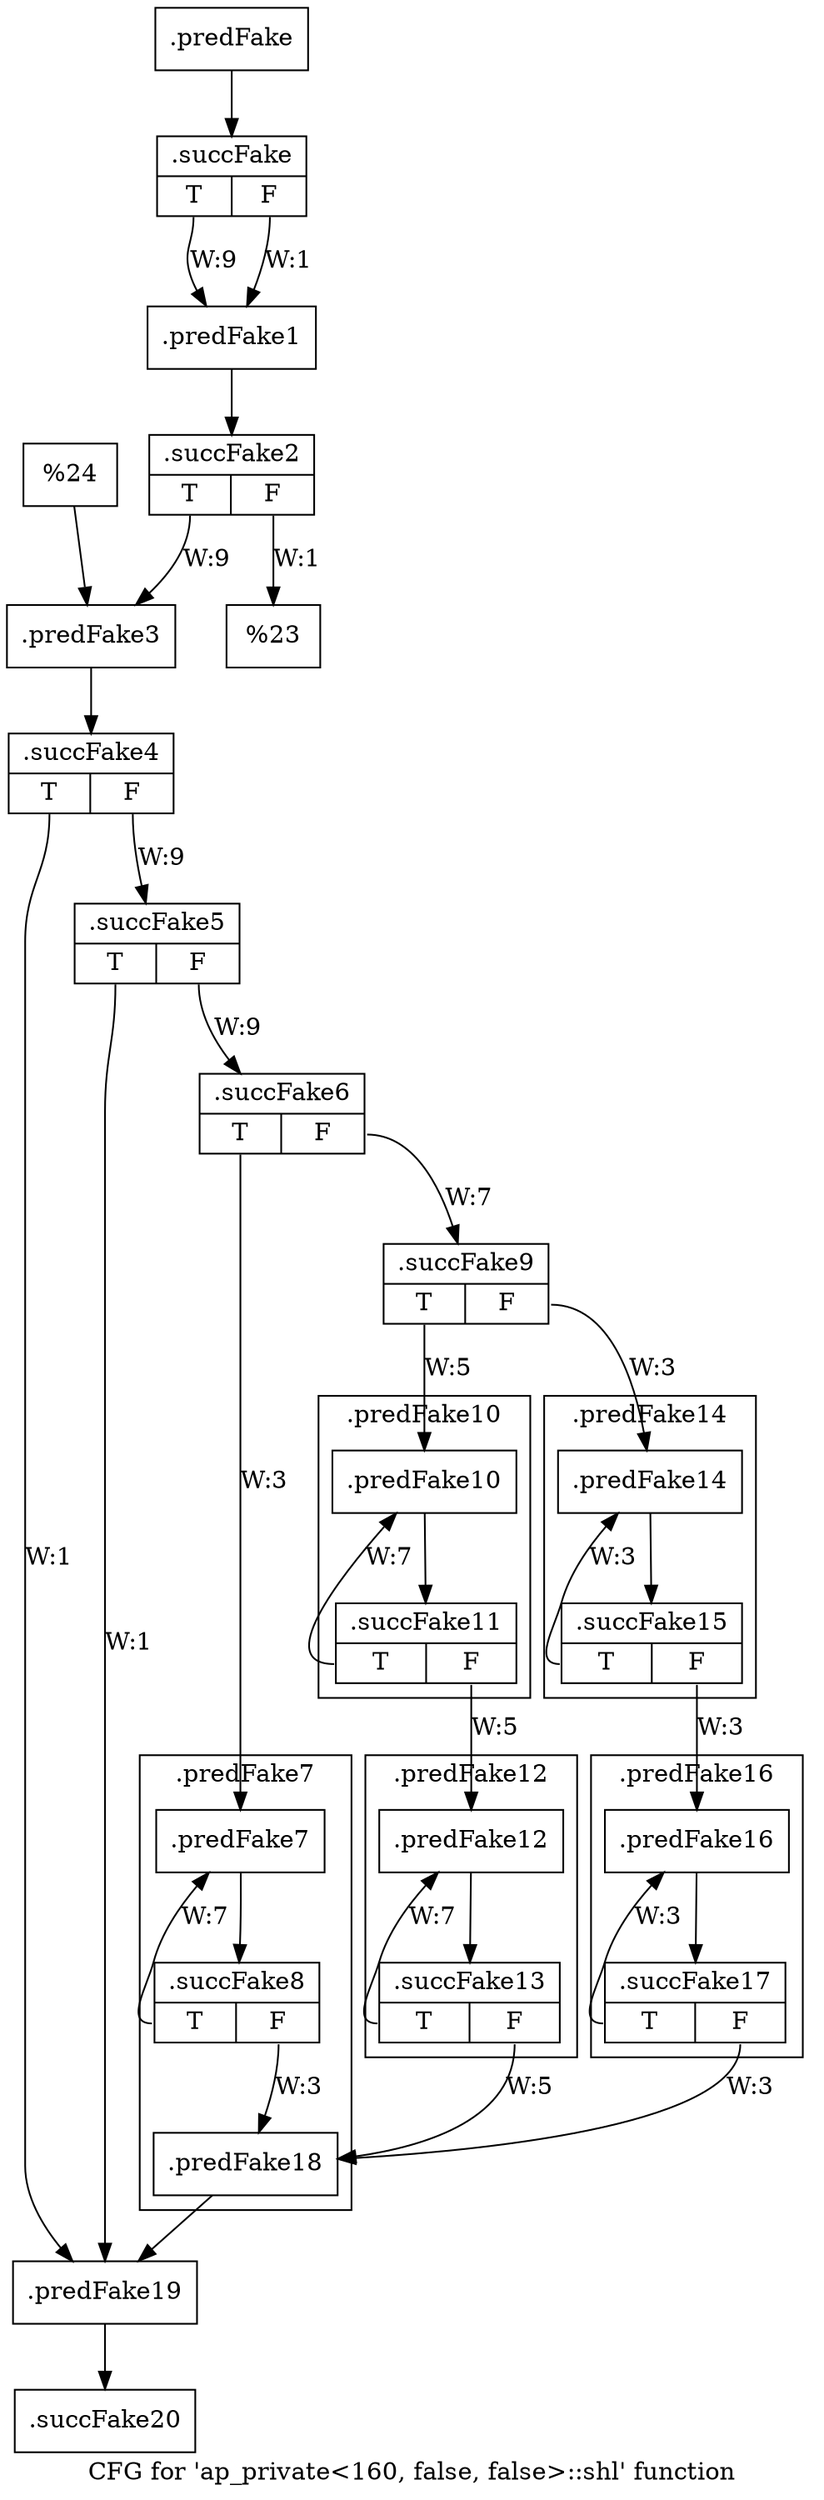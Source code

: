 digraph "CFG for 'ap_private\<160, false, false\>::shl' function" {
	label="CFG for 'ap_private\<160, false, false\>::shl' function";

	Node0x59f86f0 [shape=record,filename="",linenumber="",label="{.predFake}"];
	Node0x59f86f0 -> Node0x6168ed0[ callList="" memoryops="" filename="/mnt/xilinx/Vitis_HLS/2021.2/include/etc/ap_private.h" execusionnum="8"];
	Node0x6168ed0 [shape=record,filename="/mnt/xilinx/Vitis_HLS/2021.2/include/etc/ap_private.h",linenumber="5051",label="{.succFake|{<s0>T|<s1>F}}"];
	Node0x6168ed0:s0 -> Node0x59f9780[label="W:9" callList="" memoryops="" filename="" execusionnum="8"];
	Node0x6168ed0:s1 -> Node0x59f9780[label="W:1"];
	Node0x59f9780 [shape=record,filename="/mnt/xilinx/Vitis_HLS/2021.2/include/etc/ap_private.h",linenumber="5051",label="{.predFake1}"];
	Node0x59f9780 -> Node0x6168fd0[ callList="" memoryops="" filename="/mnt/xilinx/Vitis_HLS/2021.2/include/etc/ap_private.h" execusionnum="8"];
	Node0x6168fd0 [shape=record,filename="/mnt/xilinx/Vitis_HLS/2021.2/include/etc/ap_private.h",linenumber="5051",label="{.succFake2|{<s0>T|<s1>F}}"];
	Node0x6168fd0:s0 -> Node0x59f98c0[label="W:9" callList="" memoryops="" filename="/mnt/xilinx/Vitis_HLS/2021.2/include/etc/ap_private.h" execusionnum="8"];
	Node0x6168fd0:s1 -> Node0x59f9820[label="W:1"];
	Node0x59f9820 [shape=record,filename="/mnt/xilinx/Vitis_HLS/2021.2/include/etc/ap_private.h",linenumber="5051",label="{%23}"];
	Node0x59f9870 [shape=record,filename="/mnt/xilinx/Vitis_HLS/2021.2/include/etc/ap_private.h",linenumber="5051",label="{%24}"];
	Node0x59f9870 -> Node0x59f98c0;
	Node0x59f98c0 [shape=record,filename="/mnt/xilinx/Vitis_HLS/2021.2/include/etc/ap_private.h",linenumber="5055",label="{.predFake3}"];
	Node0x59f98c0 -> Node0x6169130[ callList="" memoryops="" filename="/mnt/xilinx/Vitis_HLS/2021.2/include/etc/ap_private.h" execusionnum="8"];
	Node0x6169130 [shape=record,filename="/mnt/xilinx/Vitis_HLS/2021.2/include/etc/ap_private.h",linenumber="5055",label="{.succFake4|{<s0>T|<s1>F}}"];
	Node0x6169130:s0 -> Node0x5d157d0[label="W:1" callList="" memoryops="" filename="/mnt/xilinx/Vitis_HLS/2021.2/include/etc/ap_private.h" execusionnum="0"];
	Node0x6169130:s1 -> Node0x61691e0[label="W:9" callList="" memoryops="" filename="/mnt/xilinx/Vitis_HLS/2021.2/include/etc/ap_private.h" execusionnum="8"];
	Node0x61691e0 [shape=record,filename="/mnt/xilinx/Vitis_HLS/2021.2/include/etc/ap_private.h",linenumber="5061",label="{.succFake5|{<s0>T|<s1>F}}"];
	Node0x61691e0:s0 -> Node0x5d157d0[label="W:1" callList="" memoryops="" filename="/mnt/xilinx/Vitis_HLS/2021.2/include/etc/ap_private.h" execusionnum="0"];
	Node0x61691e0:s1 -> Node0x61692c0[label="W:9" callList="" memoryops="" filename="/mnt/xilinx/Vitis_HLS/2021.2/include/etc/ap_private.h" execusionnum="8"];
	Node0x61692c0 [shape=record,filename="/mnt/xilinx/Vitis_HLS/2021.2/include/etc/ap_private.h",linenumber="5067",label="{.succFake6|{<s0>T|<s1>F}}"];
	Node0x61692c0:s0 -> Node0x59f9aa0[label="W:3" callList="" memoryops="" filename="/mnt/xilinx/Vitis_HLS/2021.2/include/etc/ap_private.h" execusionnum="2"];
	Node0x61692c0:s1 -> Node0x6169560[label="W:7" callList="" memoryops="" filename="/mnt/xilinx/Vitis_HLS/2021.2/include/etc/ap_private.h" execusionnum="6"];
	Node0x6169560 [shape=record,filename="/mnt/xilinx/Vitis_HLS/2021.2/include/etc/ap_private.h",linenumber="5082",label="{.succFake9|{<s0>T|<s1>F}}"];
	Node0x6169560:s0 -> Node0x59f9c80[label="W:5" callList="" memoryops="" filename="/mnt/xilinx/Vitis_HLS/2021.2/include/etc/ap_private.h" execusionnum="4"];
	Node0x6169560:s1 -> Node0x59f9f50[label="W:3" callList="" memoryops="" filename="/mnt/xilinx/Vitis_HLS/2021.2/include/etc/ap_private.h" execusionnum="2"];
	Node0x59fa1d0 [shape=record,filename="/mnt/xilinx/Vitis_HLS/2021.2/include/etc/ap_private.h",linenumber="5098",label="{.predFake18}"];
	Node0x59fa1d0 -> Node0x5d157d0[ callList="" memoryops="" filename="/mnt/xilinx/Vitis_HLS/2021.2/include/etc/ap_private.h" execusionnum="8"];
	Node0x5d157d0 [shape=record,filename="/mnt/xilinx/Vitis_HLS/2021.2/include/etc/ap_private.h",linenumber="5098",label="{.predFake19}"];
	Node0x5d157d0 -> Node0x6167c70[ callList="" memoryops="" filename="/mnt/xilinx/Vitis_HLS/2021.2/include/etc/ap_private.h" execusionnum="0"];
	Node0x6167c70 [shape=record,filename="/mnt/xilinx/Vitis_HLS/2021.2/include/etc/ap_private.h",linenumber="5098",label="{.succFake20}"];
subgraph cluster_0 {
	label=".predFake7";
	tripcount="6";
	invocationtime="3";

	Node0x59f9aa0 [shape=record,filename="/mnt/xilinx/Vitis_HLS/2021.2/include/etc/ap_private.h",linenumber="5069",label="{.predFake7}"];
	Node0x59f9aa0 -> Node0x61694b0[ callList="" memoryops="" filename="/mnt/xilinx/Vitis_HLS/2021.2/include/etc/ap_private.h" execusionnum="8"];
	Node0x61694b0 [shape=record,filename="/mnt/xilinx/Vitis_HLS/2021.2/include/etc/ap_private.h",linenumber="5069",label="{.succFake8|{<s0>T|<s1>F}}"];
	Node0x61694b0:s0 -> Node0x59f9aa0[label="W:7" callList="" memoryops="" filename="/mnt/xilinx/Vitis_HLS/2021.2/include/etc/ap_private.h" execusionnum="6"];
	Node0x61694b0:s1 -> Node0x59fa1d0[label="W:3" callList="" memoryops="" filename="/mnt/xilinx/Vitis_HLS/2021.2/include/etc/ap_private.h" execusionnum="2"];
}
subgraph cluster_1 {
	label=".predFake12";
	tripcount="6";
	invocationtime="5";

	Node0x59f9dc0 [shape=record,filename="/mnt/xilinx/Vitis_HLS/2021.2/include/etc/ap_private.h",linenumber="5084",label="{.predFake12}"];
	Node0x59f9dc0 -> Node0x61670d0[ callList="" memoryops="" filename="/mnt/xilinx/Vitis_HLS/2021.2/include/etc/ap_private.h" execusionnum="10"];
	Node0x61670d0 [shape=record,filename="/mnt/xilinx/Vitis_HLS/2021.2/include/etc/ap_private.h",linenumber="5084",label="{.succFake13|{<s0>T|<s1>F}}"];
	Node0x61670d0:s0 -> Node0x59f9dc0[label="W:7" callList="" memoryops="" filename="/mnt/xilinx/Vitis_HLS/2021.2/include/etc/ap_private.h" execusionnum="6"];
	Node0x61670d0:s1 -> Node0x59fa1d0[label="W:5" callList="" memoryops="" filename="/mnt/xilinx/Vitis_HLS/2021.2/include/etc/ap_private.h" execusionnum="4"];
}
subgraph cluster_2 {
	label=".predFake10";
	tripcount="6";
	invocationtime="5";

	Node0x59f9c80 [shape=record,filename="/mnt/xilinx/Vitis_HLS/2021.2/include/etc/ap_private.h",linenumber="5083",label="{.predFake10}"];
	Node0x59f9c80 -> Node0x6168df0[ callList="" memoryops="" filename="/mnt/xilinx/Vitis_HLS/2021.2/include/etc/ap_private.h" execusionnum="10"];
	Node0x6168df0 [shape=record,filename="/mnt/xilinx/Vitis_HLS/2021.2/include/etc/ap_private.h",linenumber="5083",label="{.succFake11|{<s0>T|<s1>F}}"];
	Node0x6168df0:s0 -> Node0x59f9c80[label="W:7" callList="" memoryops="" filename="/mnt/xilinx/Vitis_HLS/2021.2/include/etc/ap_private.h" execusionnum="6"];
	Node0x6168df0:s1 -> Node0x59f9dc0[label="W:5" callList="" memoryops="" filename="/mnt/xilinx/Vitis_HLS/2021.2/include/etc/ap_private.h" execusionnum="4"];
}
subgraph cluster_3 {
	label=".predFake16";
	tripcount="2";
	invocationtime="3";

	Node0x59fa090 [shape=record,filename="/mnt/xilinx/Vitis_HLS/2021.2/include/etc/ap_private.h",linenumber="5095",label="{.predFake16}"];
	Node0x59fa090 -> Node0x61686c0[ callList="" memoryops="" filename="/mnt/xilinx/Vitis_HLS/2021.2/include/etc/ap_private.h" execusionnum="4"];
	Node0x61686c0 [shape=record,filename="/mnt/xilinx/Vitis_HLS/2021.2/include/etc/ap_private.h",linenumber="5095",label="{.succFake17|{<s0>T|<s1>F}}"];
	Node0x61686c0:s0 -> Node0x59fa090[label="W:3" callList="" memoryops="" filename="/mnt/xilinx/Vitis_HLS/2021.2/include/etc/ap_private.h" execusionnum="2"];
	Node0x61686c0:s1 -> Node0x59fa1d0[label="W:3" callList="" memoryops="" filename="/mnt/xilinx/Vitis_HLS/2021.2/include/etc/ap_private.h" execusionnum="2"];
}
subgraph cluster_4 {
	label=".predFake14";
	tripcount="2";
	invocationtime="3";

	Node0x59f9f50 [shape=record,filename="/mnt/xilinx/Vitis_HLS/2021.2/include/etc/ap_private.h",linenumber="5091",label="{.predFake14}"];
	Node0x59f9f50 -> Node0x6167290[ callList="" memoryops="" filename="/mnt/xilinx/Vitis_HLS/2021.2/include/etc/ap_private.h" execusionnum="4"];
	Node0x6167290 [shape=record,filename="/mnt/xilinx/Vitis_HLS/2021.2/include/etc/ap_private.h",linenumber="5091",label="{.succFake15|{<s0>T|<s1>F}}"];
	Node0x6167290:s0 -> Node0x59f9f50[label="W:3" callList="" memoryops="" filename="/mnt/xilinx/Vitis_HLS/2021.2/include/etc/ap_private.h" execusionnum="2"];
	Node0x6167290:s1 -> Node0x59fa090[label="W:3" callList="" memoryops="" filename="/mnt/xilinx/Vitis_HLS/2021.2/include/etc/ap_private.h" execusionnum="2"];
}
}
